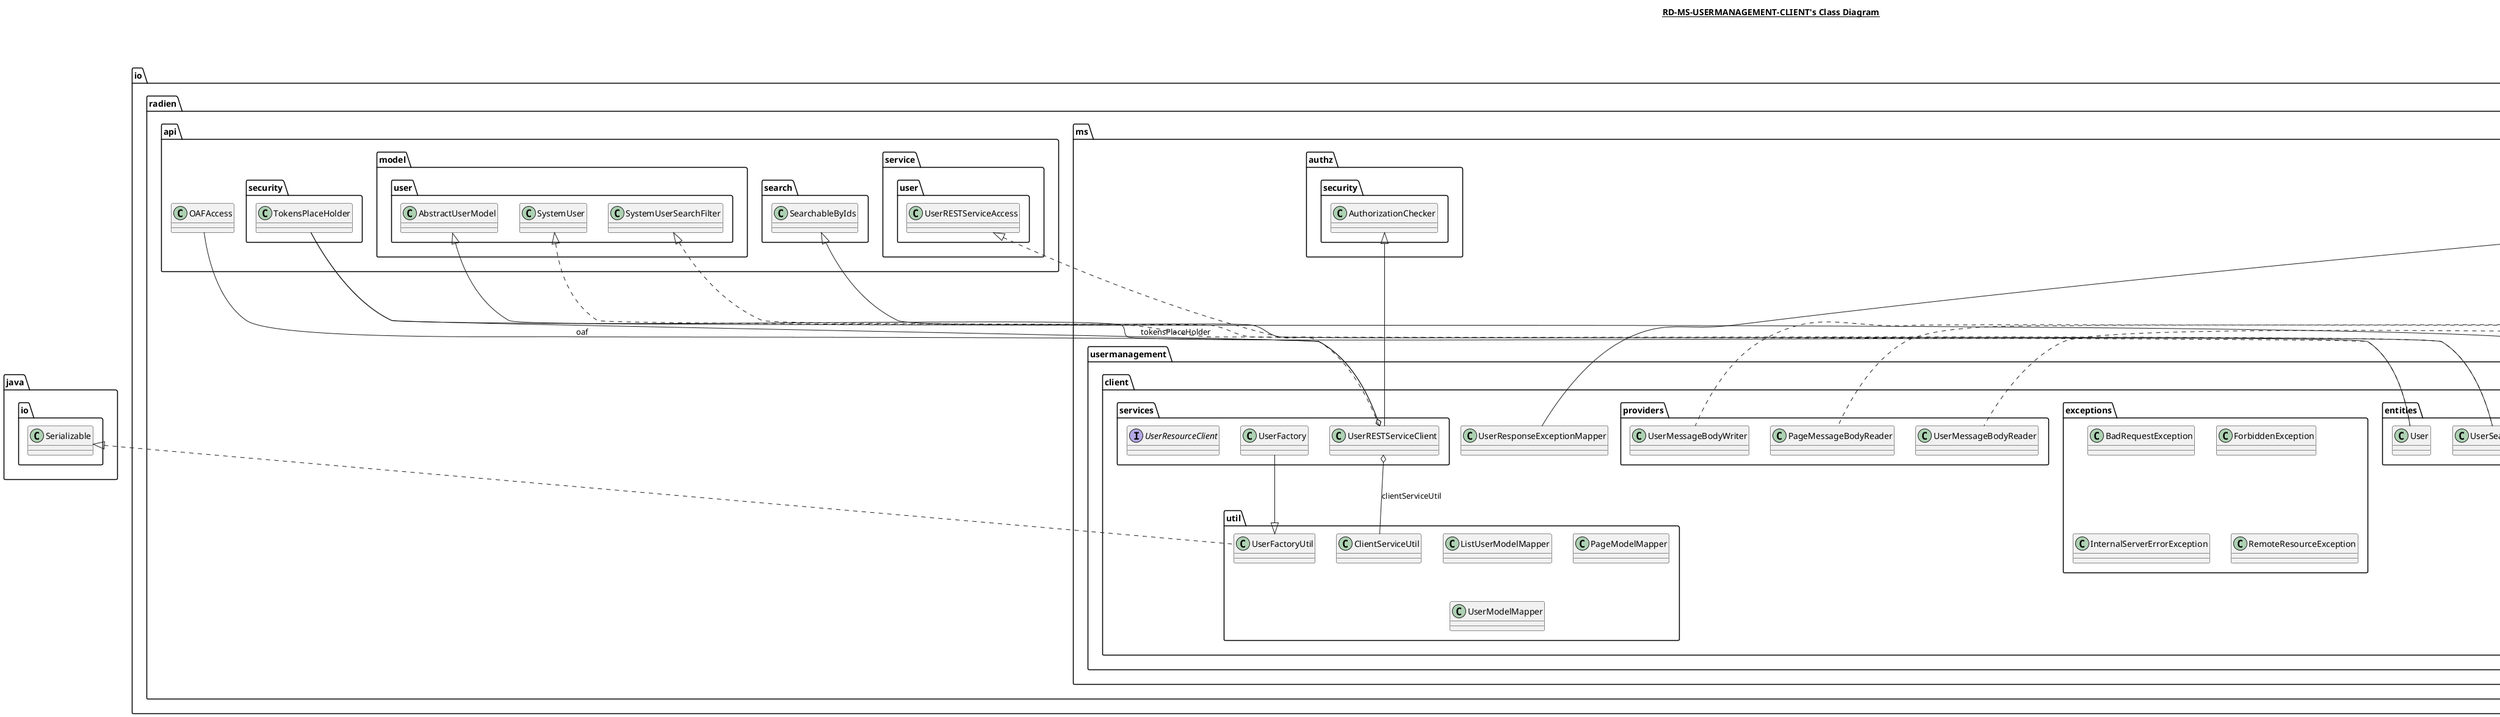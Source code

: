 @startuml

title __RD-MS-USERMANAGEMENT-CLIENT's Class Diagram__\n

  namespace io.radien.ms.usermanagement.client {
    class io.radien.ms.usermanagement.client.UserResponseExceptionMapper {
    }
  }
  

  namespace io.radien.ms.usermanagement.client {
    namespace entities {
      class io.radien.ms.usermanagement.client.entities.GlobalHeaders {
      }
    }
  }
  

  namespace io.radien.ms.usermanagement.client {
    namespace entities {
      class io.radien.ms.usermanagement.client.entities.User {
      }
    }
  }
  

  namespace io.radien.ms.usermanagement.client {
    namespace entities {
      class io.radien.ms.usermanagement.client.entities.UserSearchFilter {
      }
    }
  }
  

  namespace io.radien.ms.usermanagement.client {
    namespace exceptions {
      class io.radien.ms.usermanagement.client.exceptions.BadRequestException {
      }
    }
  }
  

  namespace io.radien.ms.usermanagement.client {
    namespace exceptions {
      class io.radien.ms.usermanagement.client.exceptions.ForbiddenException {
      }
    }
  }
  

  namespace io.radien.ms.usermanagement.client {
    namespace exceptions {
      class io.radien.ms.usermanagement.client.exceptions.InternalServerErrorException {
      }
    }
  }
  

  namespace io.radien.ms.usermanagement.client {
    namespace exceptions {
      class io.radien.ms.usermanagement.client.exceptions.RemoteResourceException {
      }
    }
  }
  

  namespace io.radien.ms.usermanagement.client {
    namespace providers {
      class io.radien.ms.usermanagement.client.providers.PageMessageBodyReader {
      }
    }
  }
  

  namespace io.radien.ms.usermanagement.client {
    namespace providers {
      class io.radien.ms.usermanagement.client.providers.UserMessageBodyReader {
      }
    }
  }
  

  namespace io.radien.ms.usermanagement.client {
    namespace providers {
      class io.radien.ms.usermanagement.client.providers.UserMessageBodyWriter {
      }
    }
  }
  

  namespace io.radien.ms.usermanagement.client {
    namespace services {
      class io.radien.ms.usermanagement.client.services.UserFactory {
      }
    }
  }
  

  namespace io.radien.ms.usermanagement.client {
    namespace services {
      class io.radien.ms.usermanagement.client.services.UserRESTServiceClient {
      }
    }
  }
  

  namespace io.radien.ms.usermanagement.client {
    namespace services {
      interface io.radien.ms.usermanagement.client.services.UserResourceClient {
      }
    }
  }
  

  namespace io.radien.ms.usermanagement.client {
    namespace util {
      class io.radien.ms.usermanagement.client.util.ClientServiceUtil {
      }
    }
  }
  

  namespace io.radien.ms.usermanagement.client {
    namespace util {
      class io.radien.ms.usermanagement.client.util.ListUserModelMapper {
      }
    }
  }
  

  namespace io.radien.ms.usermanagement.client {
    namespace util {
      class io.radien.ms.usermanagement.client.util.PageModelMapper {
      }
    }
  }
  

  namespace io.radien.ms.usermanagement.client {
    namespace util {
      class io.radien.ms.usermanagement.client.util.UserFactoryUtil {
      }
    }
  }
  

  namespace io.radien.ms.usermanagement.client {
    namespace util {
      class io.radien.ms.usermanagement.client.util.UserModelMapper {
      }
    }
  }
  

  io.radien.ms.usermanagement.client.UserResponseExceptionMapper -up-|> io.radien.exception.ModelResponseExceptionMapper
  io.radien.ms.usermanagement.client.entities.GlobalHeaders .up.|> org.eclipse.microprofile.rest.client.ext.ClientHeadersFactory
  io.radien.ms.usermanagement.client.entities.GlobalHeaders o-- io.radien.api.security.TokensPlaceHolder : tokensPlaceHolder
  io.radien.ms.usermanagement.client.entities.User .up.|> io.radien.api.model.user.SystemUser
  io.radien.ms.usermanagement.client.entities.User -up-|> io.radien.api.model.user.AbstractUserModel
  io.radien.ms.usermanagement.client.entities.UserSearchFilter .up.|> io.radien.api.model.user.SystemUserSearchFilter
  io.radien.ms.usermanagement.client.entities.UserSearchFilter -up-|> io.radien.api.search.SearchableByIds
  io.radien.ms.usermanagement.client.providers.PageMessageBodyReader .up.|> javax.ws.rs.ext.MessageBodyReader
  io.radien.ms.usermanagement.client.providers.UserMessageBodyReader .up.|> javax.ws.rs.ext.MessageBodyReader
  io.radien.ms.usermanagement.client.providers.UserMessageBodyWriter .up.|> javax.ws.rs.ext.MessageBodyWriter
  io.radien.ms.usermanagement.client.services.UserFactory -up-|> io.radien.ms.usermanagement.client.util.UserFactoryUtil
  io.radien.ms.usermanagement.client.services.UserRESTServiceClient .up.|> io.radien.api.service.user.UserRESTServiceAccess
  io.radien.ms.usermanagement.client.services.UserRESTServiceClient -up-|> io.radien.ms.authz.security.AuthorizationChecker
  io.radien.ms.usermanagement.client.services.UserRESTServiceClient o-- io.radien.ms.usermanagement.client.util.ClientServiceUtil : clientServiceUtil
  io.radien.ms.usermanagement.client.services.UserRESTServiceClient o-- io.radien.api.OAFAccess : oaf
  io.radien.ms.usermanagement.client.services.UserRESTServiceClient o-- io.radien.api.security.TokensPlaceHolder : tokensPlaceHolder
  io.radien.ms.usermanagement.client.util.UserFactoryUtil .up.|> java.io.Serializable







@enduml
